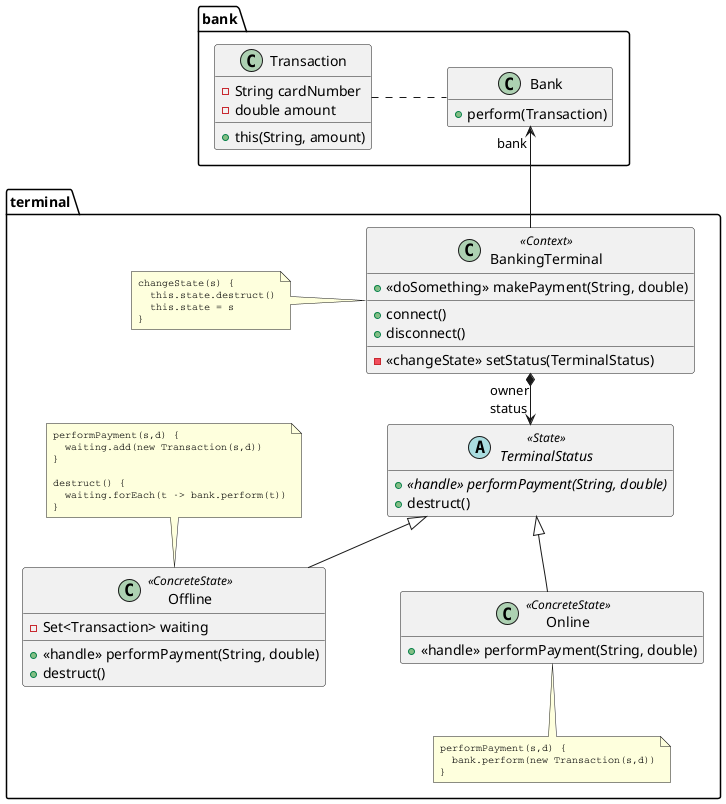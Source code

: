 @startuml

skinparam nodesep 75
skinparam ranksep 50
skinparam noteFontSize 10
skinparam noteFontName Courier

hide empty members

package bank {
  class Bank {
    + perform(Transaction)
  }
  class Transaction {
    - String cardNumber
    - double amount
    __
    + this(String, amount)
  }

  Transaction . Bank
}

package terminal {
  class BankingTerminal <<Context>> {
    + <<doSomething>> makePayment(String, double)
    __
    + connect()
    + disconnect()
    __
    - <<changeState>> setStatus(TerminalStatus)
  }
  note left
    changeState(s) {
      this.state.destruct()
      this.state = s
    }
  end note


  abstract class TerminalStatus <<State>> {
    + {abstract} <<handle>> performPayment(String, double)
    + destruct()
  }

  class Offline <<ConcreteState>> {
    - Set<Transaction> waiting
    __
    + <<handle>> performPayment(String, double)
    + destruct()
  }
  note top
  performPayment(s,d) {
    waiting.add(new Transaction(s,d))
  }

  destruct() {
    waiting.forEach(t -> bank.perform(t))
  }
  end note


  class Online <<ConcreteState>> {
    + <<handle>> performPayment(String, double)
  }

  note bottom
  performPayment(s,d) {
    bank.perform(new Transaction(s,d))
  }
  end note

  TerminalStatus <|-- Offline
  TerminalStatus <|-- Online

  Bank "bank" <-- BankingTerminal
  BankingTerminal "owner" *--> "status" TerminalStatus
}




@enduml
